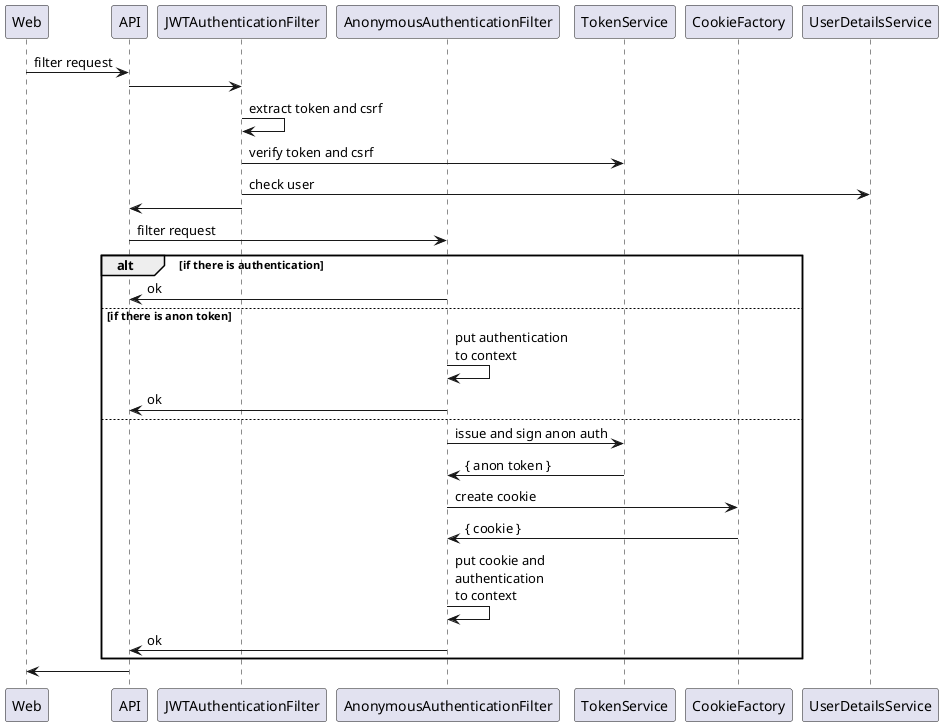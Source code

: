 @startuml
participant Web
participant API
participant "JWTAuthenticationFilter" as JWTFilter
participant "AnonymousAuthenticationFilter" as AnonFilter

participant TokenService
participant CookieFactory
participant UserDetailsService

Web->API: filter request

API->JWTFilter:

JWTFilter->JWTFilter: extract token and csrf

JWTFilter->TokenService: verify token and csrf

JWTFilter->UserDetailsService: check user

JWTFilter->API:

API->AnonFilter: filter request

alt if there is authentication

AnonFilter->API: ok

else if there is anon token

AnonFilter->AnonFilter: put authentication\nto context
AnonFilter->API: ok

else

AnonFilter->TokenService: issue and sign anon auth
TokenService->AnonFilter: { anon token }

AnonFilter->CookieFactory: create cookie
CookieFactory->AnonFilter: { cookie }
AnonFilter->AnonFilter: put cookie and \nauthentication\nto context

AnonFilter->API: ok
end



API->Web:
@enduml
